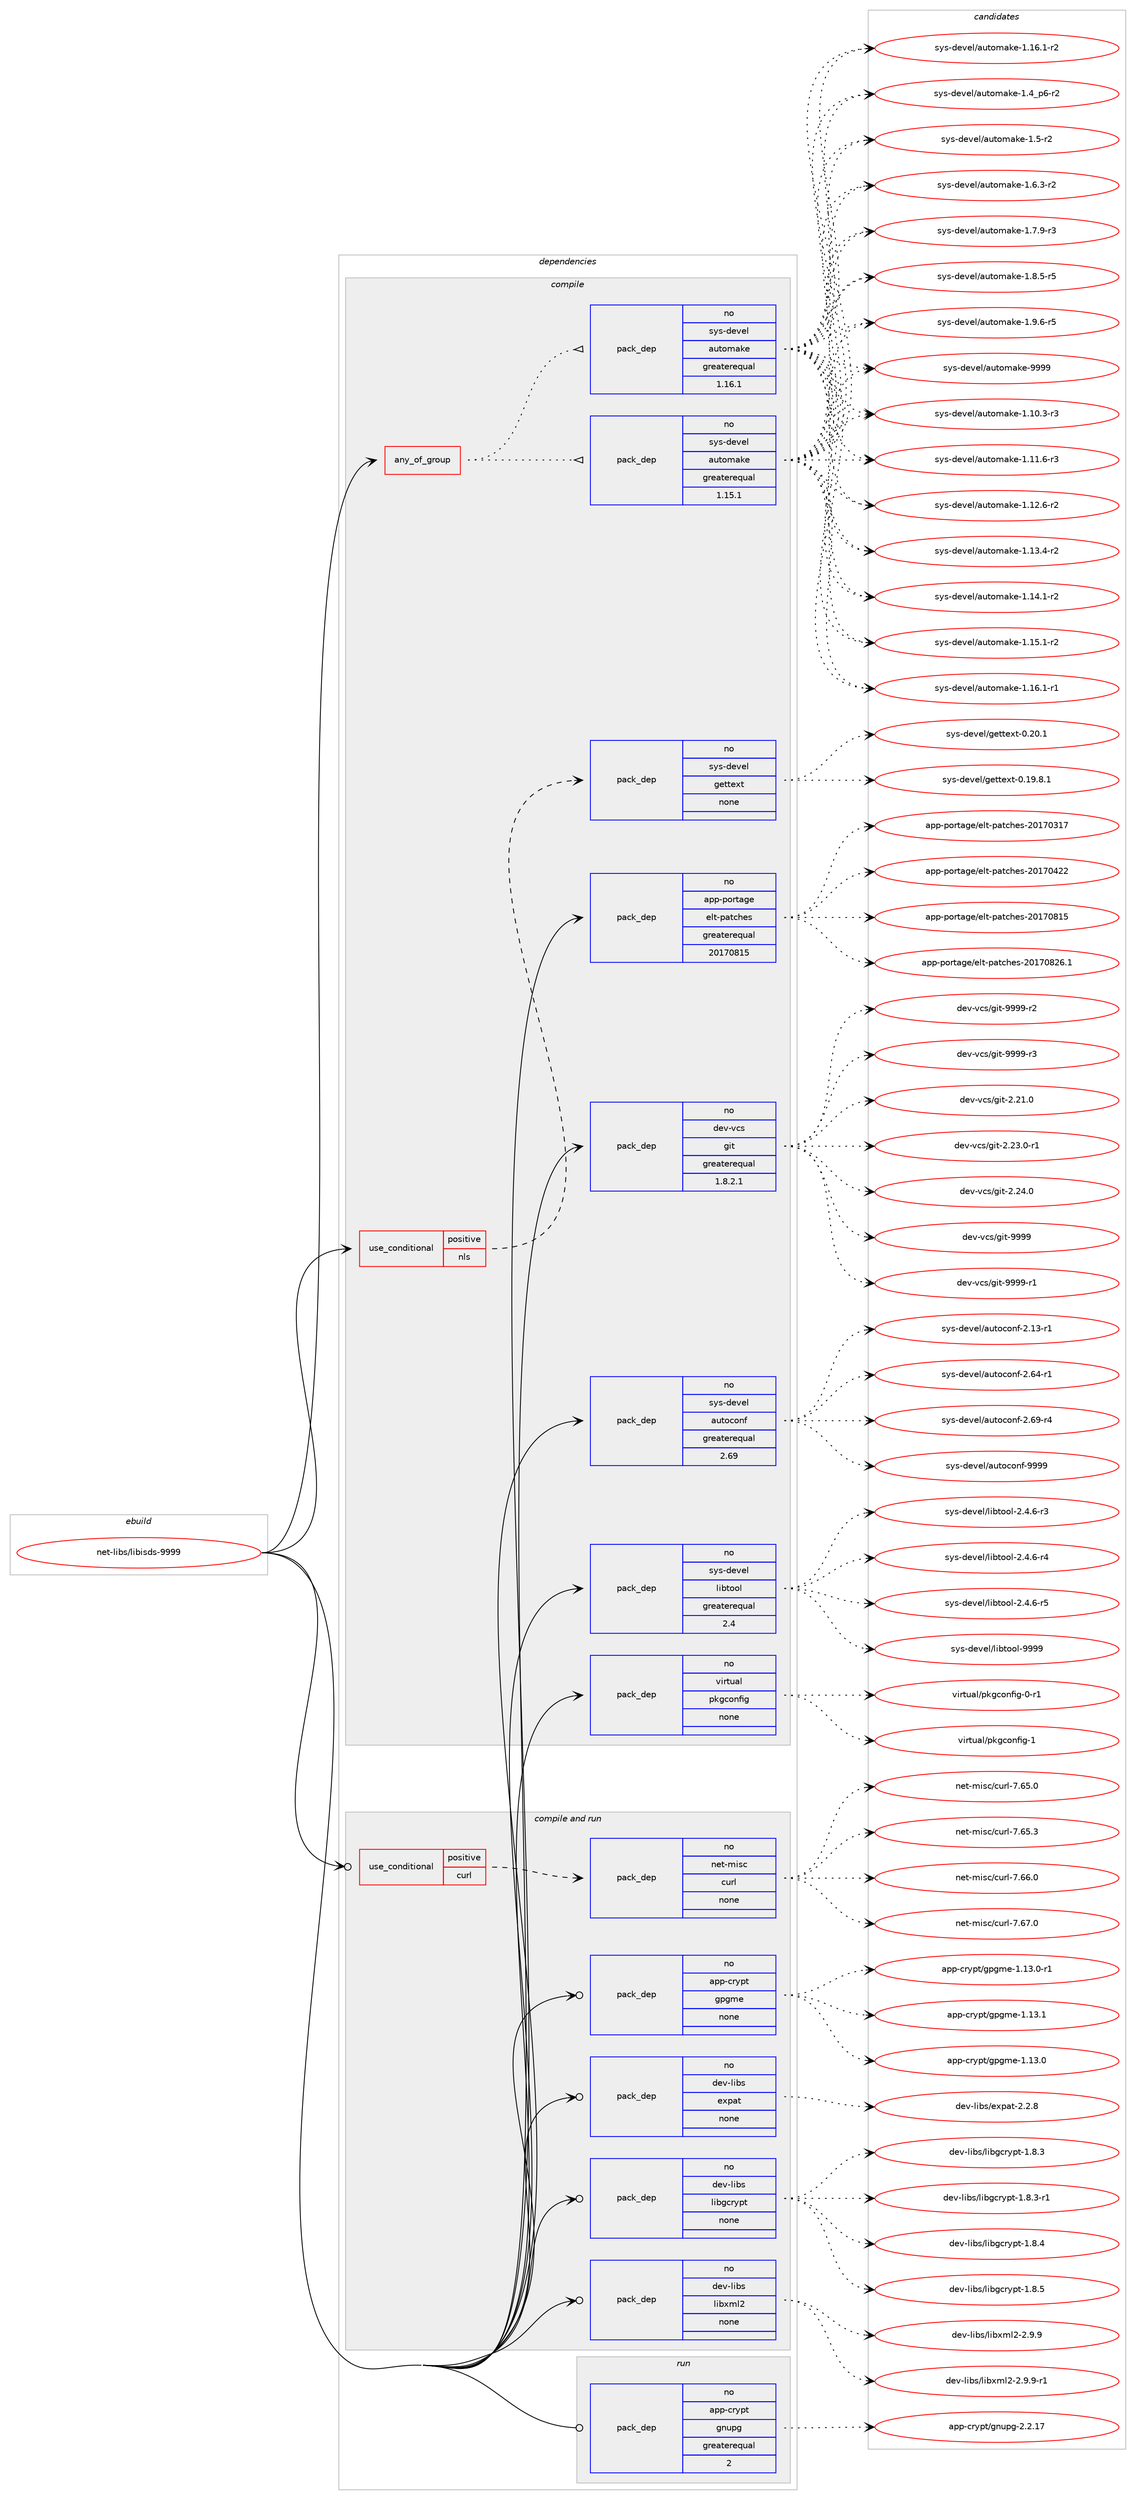 digraph prolog {

# *************
# Graph options
# *************

newrank=true;
concentrate=true;
compound=true;
graph [rankdir=LR,fontname=Helvetica,fontsize=10,ranksep=1.5];#, ranksep=2.5, nodesep=0.2];
edge  [arrowhead=vee];
node  [fontname=Helvetica,fontsize=10];

# **********
# The ebuild
# **********

subgraph cluster_leftcol {
color=gray;
rank=same;
label=<<i>ebuild</i>>;
id [label="net-libs/libisds-9999", color=red, width=4, href="../net-libs/libisds-9999.svg"];
}

# ****************
# The dependencies
# ****************

subgraph cluster_midcol {
color=gray;
label=<<i>dependencies</i>>;
subgraph cluster_compile {
fillcolor="#eeeeee";
style=filled;
label=<<i>compile</i>>;
subgraph any14007 {
dependency826633 [label=<<TABLE BORDER="0" CELLBORDER="1" CELLSPACING="0" CELLPADDING="4"><TR><TD CELLPADDING="10">any_of_group</TD></TR></TABLE>>, shape=none, color=red];subgraph pack610683 {
dependency826634 [label=<<TABLE BORDER="0" CELLBORDER="1" CELLSPACING="0" CELLPADDING="4" WIDTH="220"><TR><TD ROWSPAN="6" CELLPADDING="30">pack_dep</TD></TR><TR><TD WIDTH="110">no</TD></TR><TR><TD>sys-devel</TD></TR><TR><TD>automake</TD></TR><TR><TD>greaterequal</TD></TR><TR><TD>1.16.1</TD></TR></TABLE>>, shape=none, color=blue];
}
dependency826633:e -> dependency826634:w [weight=20,style="dotted",arrowhead="oinv"];
subgraph pack610684 {
dependency826635 [label=<<TABLE BORDER="0" CELLBORDER="1" CELLSPACING="0" CELLPADDING="4" WIDTH="220"><TR><TD ROWSPAN="6" CELLPADDING="30">pack_dep</TD></TR><TR><TD WIDTH="110">no</TD></TR><TR><TD>sys-devel</TD></TR><TR><TD>automake</TD></TR><TR><TD>greaterequal</TD></TR><TR><TD>1.15.1</TD></TR></TABLE>>, shape=none, color=blue];
}
dependency826633:e -> dependency826635:w [weight=20,style="dotted",arrowhead="oinv"];
}
id:e -> dependency826633:w [weight=20,style="solid",arrowhead="vee"];
subgraph cond201486 {
dependency826636 [label=<<TABLE BORDER="0" CELLBORDER="1" CELLSPACING="0" CELLPADDING="4"><TR><TD ROWSPAN="3" CELLPADDING="10">use_conditional</TD></TR><TR><TD>positive</TD></TR><TR><TD>nls</TD></TR></TABLE>>, shape=none, color=red];
subgraph pack610685 {
dependency826637 [label=<<TABLE BORDER="0" CELLBORDER="1" CELLSPACING="0" CELLPADDING="4" WIDTH="220"><TR><TD ROWSPAN="6" CELLPADDING="30">pack_dep</TD></TR><TR><TD WIDTH="110">no</TD></TR><TR><TD>sys-devel</TD></TR><TR><TD>gettext</TD></TR><TR><TD>none</TD></TR><TR><TD></TD></TR></TABLE>>, shape=none, color=blue];
}
dependency826636:e -> dependency826637:w [weight=20,style="dashed",arrowhead="vee"];
}
id:e -> dependency826636:w [weight=20,style="solid",arrowhead="vee"];
subgraph pack610686 {
dependency826638 [label=<<TABLE BORDER="0" CELLBORDER="1" CELLSPACING="0" CELLPADDING="4" WIDTH="220"><TR><TD ROWSPAN="6" CELLPADDING="30">pack_dep</TD></TR><TR><TD WIDTH="110">no</TD></TR><TR><TD>app-portage</TD></TR><TR><TD>elt-patches</TD></TR><TR><TD>greaterequal</TD></TR><TR><TD>20170815</TD></TR></TABLE>>, shape=none, color=blue];
}
id:e -> dependency826638:w [weight=20,style="solid",arrowhead="vee"];
subgraph pack610687 {
dependency826639 [label=<<TABLE BORDER="0" CELLBORDER="1" CELLSPACING="0" CELLPADDING="4" WIDTH="220"><TR><TD ROWSPAN="6" CELLPADDING="30">pack_dep</TD></TR><TR><TD WIDTH="110">no</TD></TR><TR><TD>dev-vcs</TD></TR><TR><TD>git</TD></TR><TR><TD>greaterequal</TD></TR><TR><TD>1.8.2.1</TD></TR></TABLE>>, shape=none, color=blue];
}
id:e -> dependency826639:w [weight=20,style="solid",arrowhead="vee"];
subgraph pack610688 {
dependency826640 [label=<<TABLE BORDER="0" CELLBORDER="1" CELLSPACING="0" CELLPADDING="4" WIDTH="220"><TR><TD ROWSPAN="6" CELLPADDING="30">pack_dep</TD></TR><TR><TD WIDTH="110">no</TD></TR><TR><TD>sys-devel</TD></TR><TR><TD>autoconf</TD></TR><TR><TD>greaterequal</TD></TR><TR><TD>2.69</TD></TR></TABLE>>, shape=none, color=blue];
}
id:e -> dependency826640:w [weight=20,style="solid",arrowhead="vee"];
subgraph pack610689 {
dependency826641 [label=<<TABLE BORDER="0" CELLBORDER="1" CELLSPACING="0" CELLPADDING="4" WIDTH="220"><TR><TD ROWSPAN="6" CELLPADDING="30">pack_dep</TD></TR><TR><TD WIDTH="110">no</TD></TR><TR><TD>sys-devel</TD></TR><TR><TD>libtool</TD></TR><TR><TD>greaterequal</TD></TR><TR><TD>2.4</TD></TR></TABLE>>, shape=none, color=blue];
}
id:e -> dependency826641:w [weight=20,style="solid",arrowhead="vee"];
subgraph pack610690 {
dependency826642 [label=<<TABLE BORDER="0" CELLBORDER="1" CELLSPACING="0" CELLPADDING="4" WIDTH="220"><TR><TD ROWSPAN="6" CELLPADDING="30">pack_dep</TD></TR><TR><TD WIDTH="110">no</TD></TR><TR><TD>virtual</TD></TR><TR><TD>pkgconfig</TD></TR><TR><TD>none</TD></TR><TR><TD></TD></TR></TABLE>>, shape=none, color=blue];
}
id:e -> dependency826642:w [weight=20,style="solid",arrowhead="vee"];
}
subgraph cluster_compileandrun {
fillcolor="#eeeeee";
style=filled;
label=<<i>compile and run</i>>;
subgraph cond201487 {
dependency826643 [label=<<TABLE BORDER="0" CELLBORDER="1" CELLSPACING="0" CELLPADDING="4"><TR><TD ROWSPAN="3" CELLPADDING="10">use_conditional</TD></TR><TR><TD>positive</TD></TR><TR><TD>curl</TD></TR></TABLE>>, shape=none, color=red];
subgraph pack610691 {
dependency826644 [label=<<TABLE BORDER="0" CELLBORDER="1" CELLSPACING="0" CELLPADDING="4" WIDTH="220"><TR><TD ROWSPAN="6" CELLPADDING="30">pack_dep</TD></TR><TR><TD WIDTH="110">no</TD></TR><TR><TD>net-misc</TD></TR><TR><TD>curl</TD></TR><TR><TD>none</TD></TR><TR><TD></TD></TR></TABLE>>, shape=none, color=blue];
}
dependency826643:e -> dependency826644:w [weight=20,style="dashed",arrowhead="vee"];
}
id:e -> dependency826643:w [weight=20,style="solid",arrowhead="odotvee"];
subgraph pack610692 {
dependency826645 [label=<<TABLE BORDER="0" CELLBORDER="1" CELLSPACING="0" CELLPADDING="4" WIDTH="220"><TR><TD ROWSPAN="6" CELLPADDING="30">pack_dep</TD></TR><TR><TD WIDTH="110">no</TD></TR><TR><TD>app-crypt</TD></TR><TR><TD>gpgme</TD></TR><TR><TD>none</TD></TR><TR><TD></TD></TR></TABLE>>, shape=none, color=blue];
}
id:e -> dependency826645:w [weight=20,style="solid",arrowhead="odotvee"];
subgraph pack610693 {
dependency826646 [label=<<TABLE BORDER="0" CELLBORDER="1" CELLSPACING="0" CELLPADDING="4" WIDTH="220"><TR><TD ROWSPAN="6" CELLPADDING="30">pack_dep</TD></TR><TR><TD WIDTH="110">no</TD></TR><TR><TD>dev-libs</TD></TR><TR><TD>expat</TD></TR><TR><TD>none</TD></TR><TR><TD></TD></TR></TABLE>>, shape=none, color=blue];
}
id:e -> dependency826646:w [weight=20,style="solid",arrowhead="odotvee"];
subgraph pack610694 {
dependency826647 [label=<<TABLE BORDER="0" CELLBORDER="1" CELLSPACING="0" CELLPADDING="4" WIDTH="220"><TR><TD ROWSPAN="6" CELLPADDING="30">pack_dep</TD></TR><TR><TD WIDTH="110">no</TD></TR><TR><TD>dev-libs</TD></TR><TR><TD>libgcrypt</TD></TR><TR><TD>none</TD></TR><TR><TD></TD></TR></TABLE>>, shape=none, color=blue];
}
id:e -> dependency826647:w [weight=20,style="solid",arrowhead="odotvee"];
subgraph pack610695 {
dependency826648 [label=<<TABLE BORDER="0" CELLBORDER="1" CELLSPACING="0" CELLPADDING="4" WIDTH="220"><TR><TD ROWSPAN="6" CELLPADDING="30">pack_dep</TD></TR><TR><TD WIDTH="110">no</TD></TR><TR><TD>dev-libs</TD></TR><TR><TD>libxml2</TD></TR><TR><TD>none</TD></TR><TR><TD></TD></TR></TABLE>>, shape=none, color=blue];
}
id:e -> dependency826648:w [weight=20,style="solid",arrowhead="odotvee"];
}
subgraph cluster_run {
fillcolor="#eeeeee";
style=filled;
label=<<i>run</i>>;
subgraph pack610696 {
dependency826649 [label=<<TABLE BORDER="0" CELLBORDER="1" CELLSPACING="0" CELLPADDING="4" WIDTH="220"><TR><TD ROWSPAN="6" CELLPADDING="30">pack_dep</TD></TR><TR><TD WIDTH="110">no</TD></TR><TR><TD>app-crypt</TD></TR><TR><TD>gnupg</TD></TR><TR><TD>greaterequal</TD></TR><TR><TD>2</TD></TR></TABLE>>, shape=none, color=blue];
}
id:e -> dependency826649:w [weight=20,style="solid",arrowhead="odot"];
}
}

# **************
# The candidates
# **************

subgraph cluster_choices {
rank=same;
color=gray;
label=<<i>candidates</i>>;

subgraph choice610683 {
color=black;
nodesep=1;
choice11512111545100101118101108479711711611110997107101454946494846514511451 [label="sys-devel/automake-1.10.3-r3", color=red, width=4,href="../sys-devel/automake-1.10.3-r3.svg"];
choice11512111545100101118101108479711711611110997107101454946494946544511451 [label="sys-devel/automake-1.11.6-r3", color=red, width=4,href="../sys-devel/automake-1.11.6-r3.svg"];
choice11512111545100101118101108479711711611110997107101454946495046544511450 [label="sys-devel/automake-1.12.6-r2", color=red, width=4,href="../sys-devel/automake-1.12.6-r2.svg"];
choice11512111545100101118101108479711711611110997107101454946495146524511450 [label="sys-devel/automake-1.13.4-r2", color=red, width=4,href="../sys-devel/automake-1.13.4-r2.svg"];
choice11512111545100101118101108479711711611110997107101454946495246494511450 [label="sys-devel/automake-1.14.1-r2", color=red, width=4,href="../sys-devel/automake-1.14.1-r2.svg"];
choice11512111545100101118101108479711711611110997107101454946495346494511450 [label="sys-devel/automake-1.15.1-r2", color=red, width=4,href="../sys-devel/automake-1.15.1-r2.svg"];
choice11512111545100101118101108479711711611110997107101454946495446494511449 [label="sys-devel/automake-1.16.1-r1", color=red, width=4,href="../sys-devel/automake-1.16.1-r1.svg"];
choice11512111545100101118101108479711711611110997107101454946495446494511450 [label="sys-devel/automake-1.16.1-r2", color=red, width=4,href="../sys-devel/automake-1.16.1-r2.svg"];
choice115121115451001011181011084797117116111109971071014549465295112544511450 [label="sys-devel/automake-1.4_p6-r2", color=red, width=4,href="../sys-devel/automake-1.4_p6-r2.svg"];
choice11512111545100101118101108479711711611110997107101454946534511450 [label="sys-devel/automake-1.5-r2", color=red, width=4,href="../sys-devel/automake-1.5-r2.svg"];
choice115121115451001011181011084797117116111109971071014549465446514511450 [label="sys-devel/automake-1.6.3-r2", color=red, width=4,href="../sys-devel/automake-1.6.3-r2.svg"];
choice115121115451001011181011084797117116111109971071014549465546574511451 [label="sys-devel/automake-1.7.9-r3", color=red, width=4,href="../sys-devel/automake-1.7.9-r3.svg"];
choice115121115451001011181011084797117116111109971071014549465646534511453 [label="sys-devel/automake-1.8.5-r5", color=red, width=4,href="../sys-devel/automake-1.8.5-r5.svg"];
choice115121115451001011181011084797117116111109971071014549465746544511453 [label="sys-devel/automake-1.9.6-r5", color=red, width=4,href="../sys-devel/automake-1.9.6-r5.svg"];
choice115121115451001011181011084797117116111109971071014557575757 [label="sys-devel/automake-9999", color=red, width=4,href="../sys-devel/automake-9999.svg"];
dependency826634:e -> choice11512111545100101118101108479711711611110997107101454946494846514511451:w [style=dotted,weight="100"];
dependency826634:e -> choice11512111545100101118101108479711711611110997107101454946494946544511451:w [style=dotted,weight="100"];
dependency826634:e -> choice11512111545100101118101108479711711611110997107101454946495046544511450:w [style=dotted,weight="100"];
dependency826634:e -> choice11512111545100101118101108479711711611110997107101454946495146524511450:w [style=dotted,weight="100"];
dependency826634:e -> choice11512111545100101118101108479711711611110997107101454946495246494511450:w [style=dotted,weight="100"];
dependency826634:e -> choice11512111545100101118101108479711711611110997107101454946495346494511450:w [style=dotted,weight="100"];
dependency826634:e -> choice11512111545100101118101108479711711611110997107101454946495446494511449:w [style=dotted,weight="100"];
dependency826634:e -> choice11512111545100101118101108479711711611110997107101454946495446494511450:w [style=dotted,weight="100"];
dependency826634:e -> choice115121115451001011181011084797117116111109971071014549465295112544511450:w [style=dotted,weight="100"];
dependency826634:e -> choice11512111545100101118101108479711711611110997107101454946534511450:w [style=dotted,weight="100"];
dependency826634:e -> choice115121115451001011181011084797117116111109971071014549465446514511450:w [style=dotted,weight="100"];
dependency826634:e -> choice115121115451001011181011084797117116111109971071014549465546574511451:w [style=dotted,weight="100"];
dependency826634:e -> choice115121115451001011181011084797117116111109971071014549465646534511453:w [style=dotted,weight="100"];
dependency826634:e -> choice115121115451001011181011084797117116111109971071014549465746544511453:w [style=dotted,weight="100"];
dependency826634:e -> choice115121115451001011181011084797117116111109971071014557575757:w [style=dotted,weight="100"];
}
subgraph choice610684 {
color=black;
nodesep=1;
choice11512111545100101118101108479711711611110997107101454946494846514511451 [label="sys-devel/automake-1.10.3-r3", color=red, width=4,href="../sys-devel/automake-1.10.3-r3.svg"];
choice11512111545100101118101108479711711611110997107101454946494946544511451 [label="sys-devel/automake-1.11.6-r3", color=red, width=4,href="../sys-devel/automake-1.11.6-r3.svg"];
choice11512111545100101118101108479711711611110997107101454946495046544511450 [label="sys-devel/automake-1.12.6-r2", color=red, width=4,href="../sys-devel/automake-1.12.6-r2.svg"];
choice11512111545100101118101108479711711611110997107101454946495146524511450 [label="sys-devel/automake-1.13.4-r2", color=red, width=4,href="../sys-devel/automake-1.13.4-r2.svg"];
choice11512111545100101118101108479711711611110997107101454946495246494511450 [label="sys-devel/automake-1.14.1-r2", color=red, width=4,href="../sys-devel/automake-1.14.1-r2.svg"];
choice11512111545100101118101108479711711611110997107101454946495346494511450 [label="sys-devel/automake-1.15.1-r2", color=red, width=4,href="../sys-devel/automake-1.15.1-r2.svg"];
choice11512111545100101118101108479711711611110997107101454946495446494511449 [label="sys-devel/automake-1.16.1-r1", color=red, width=4,href="../sys-devel/automake-1.16.1-r1.svg"];
choice11512111545100101118101108479711711611110997107101454946495446494511450 [label="sys-devel/automake-1.16.1-r2", color=red, width=4,href="../sys-devel/automake-1.16.1-r2.svg"];
choice115121115451001011181011084797117116111109971071014549465295112544511450 [label="sys-devel/automake-1.4_p6-r2", color=red, width=4,href="../sys-devel/automake-1.4_p6-r2.svg"];
choice11512111545100101118101108479711711611110997107101454946534511450 [label="sys-devel/automake-1.5-r2", color=red, width=4,href="../sys-devel/automake-1.5-r2.svg"];
choice115121115451001011181011084797117116111109971071014549465446514511450 [label="sys-devel/automake-1.6.3-r2", color=red, width=4,href="../sys-devel/automake-1.6.3-r2.svg"];
choice115121115451001011181011084797117116111109971071014549465546574511451 [label="sys-devel/automake-1.7.9-r3", color=red, width=4,href="../sys-devel/automake-1.7.9-r3.svg"];
choice115121115451001011181011084797117116111109971071014549465646534511453 [label="sys-devel/automake-1.8.5-r5", color=red, width=4,href="../sys-devel/automake-1.8.5-r5.svg"];
choice115121115451001011181011084797117116111109971071014549465746544511453 [label="sys-devel/automake-1.9.6-r5", color=red, width=4,href="../sys-devel/automake-1.9.6-r5.svg"];
choice115121115451001011181011084797117116111109971071014557575757 [label="sys-devel/automake-9999", color=red, width=4,href="../sys-devel/automake-9999.svg"];
dependency826635:e -> choice11512111545100101118101108479711711611110997107101454946494846514511451:w [style=dotted,weight="100"];
dependency826635:e -> choice11512111545100101118101108479711711611110997107101454946494946544511451:w [style=dotted,weight="100"];
dependency826635:e -> choice11512111545100101118101108479711711611110997107101454946495046544511450:w [style=dotted,weight="100"];
dependency826635:e -> choice11512111545100101118101108479711711611110997107101454946495146524511450:w [style=dotted,weight="100"];
dependency826635:e -> choice11512111545100101118101108479711711611110997107101454946495246494511450:w [style=dotted,weight="100"];
dependency826635:e -> choice11512111545100101118101108479711711611110997107101454946495346494511450:w [style=dotted,weight="100"];
dependency826635:e -> choice11512111545100101118101108479711711611110997107101454946495446494511449:w [style=dotted,weight="100"];
dependency826635:e -> choice11512111545100101118101108479711711611110997107101454946495446494511450:w [style=dotted,weight="100"];
dependency826635:e -> choice115121115451001011181011084797117116111109971071014549465295112544511450:w [style=dotted,weight="100"];
dependency826635:e -> choice11512111545100101118101108479711711611110997107101454946534511450:w [style=dotted,weight="100"];
dependency826635:e -> choice115121115451001011181011084797117116111109971071014549465446514511450:w [style=dotted,weight="100"];
dependency826635:e -> choice115121115451001011181011084797117116111109971071014549465546574511451:w [style=dotted,weight="100"];
dependency826635:e -> choice115121115451001011181011084797117116111109971071014549465646534511453:w [style=dotted,weight="100"];
dependency826635:e -> choice115121115451001011181011084797117116111109971071014549465746544511453:w [style=dotted,weight="100"];
dependency826635:e -> choice115121115451001011181011084797117116111109971071014557575757:w [style=dotted,weight="100"];
}
subgraph choice610685 {
color=black;
nodesep=1;
choice1151211154510010111810110847103101116116101120116454846495746564649 [label="sys-devel/gettext-0.19.8.1", color=red, width=4,href="../sys-devel/gettext-0.19.8.1.svg"];
choice115121115451001011181011084710310111611610112011645484650484649 [label="sys-devel/gettext-0.20.1", color=red, width=4,href="../sys-devel/gettext-0.20.1.svg"];
dependency826637:e -> choice1151211154510010111810110847103101116116101120116454846495746564649:w [style=dotted,weight="100"];
dependency826637:e -> choice115121115451001011181011084710310111611610112011645484650484649:w [style=dotted,weight="100"];
}
subgraph choice610686 {
color=black;
nodesep=1;
choice97112112451121111141169710310147101108116451129711699104101115455048495548514955 [label="app-portage/elt-patches-20170317", color=red, width=4,href="../app-portage/elt-patches-20170317.svg"];
choice97112112451121111141169710310147101108116451129711699104101115455048495548525050 [label="app-portage/elt-patches-20170422", color=red, width=4,href="../app-portage/elt-patches-20170422.svg"];
choice97112112451121111141169710310147101108116451129711699104101115455048495548564953 [label="app-portage/elt-patches-20170815", color=red, width=4,href="../app-portage/elt-patches-20170815.svg"];
choice971121124511211111411697103101471011081164511297116991041011154550484955485650544649 [label="app-portage/elt-patches-20170826.1", color=red, width=4,href="../app-portage/elt-patches-20170826.1.svg"];
dependency826638:e -> choice97112112451121111141169710310147101108116451129711699104101115455048495548514955:w [style=dotted,weight="100"];
dependency826638:e -> choice97112112451121111141169710310147101108116451129711699104101115455048495548525050:w [style=dotted,weight="100"];
dependency826638:e -> choice97112112451121111141169710310147101108116451129711699104101115455048495548564953:w [style=dotted,weight="100"];
dependency826638:e -> choice971121124511211111411697103101471011081164511297116991041011154550484955485650544649:w [style=dotted,weight="100"];
}
subgraph choice610687 {
color=black;
nodesep=1;
choice10010111845118991154710310511645504650494648 [label="dev-vcs/git-2.21.0", color=red, width=4,href="../dev-vcs/git-2.21.0.svg"];
choice100101118451189911547103105116455046505146484511449 [label="dev-vcs/git-2.23.0-r1", color=red, width=4,href="../dev-vcs/git-2.23.0-r1.svg"];
choice10010111845118991154710310511645504650524648 [label="dev-vcs/git-2.24.0", color=red, width=4,href="../dev-vcs/git-2.24.0.svg"];
choice1001011184511899115471031051164557575757 [label="dev-vcs/git-9999", color=red, width=4,href="../dev-vcs/git-9999.svg"];
choice10010111845118991154710310511645575757574511449 [label="dev-vcs/git-9999-r1", color=red, width=4,href="../dev-vcs/git-9999-r1.svg"];
choice10010111845118991154710310511645575757574511450 [label="dev-vcs/git-9999-r2", color=red, width=4,href="../dev-vcs/git-9999-r2.svg"];
choice10010111845118991154710310511645575757574511451 [label="dev-vcs/git-9999-r3", color=red, width=4,href="../dev-vcs/git-9999-r3.svg"];
dependency826639:e -> choice10010111845118991154710310511645504650494648:w [style=dotted,weight="100"];
dependency826639:e -> choice100101118451189911547103105116455046505146484511449:w [style=dotted,weight="100"];
dependency826639:e -> choice10010111845118991154710310511645504650524648:w [style=dotted,weight="100"];
dependency826639:e -> choice1001011184511899115471031051164557575757:w [style=dotted,weight="100"];
dependency826639:e -> choice10010111845118991154710310511645575757574511449:w [style=dotted,weight="100"];
dependency826639:e -> choice10010111845118991154710310511645575757574511450:w [style=dotted,weight="100"];
dependency826639:e -> choice10010111845118991154710310511645575757574511451:w [style=dotted,weight="100"];
}
subgraph choice610688 {
color=black;
nodesep=1;
choice1151211154510010111810110847971171161119911111010245504649514511449 [label="sys-devel/autoconf-2.13-r1", color=red, width=4,href="../sys-devel/autoconf-2.13-r1.svg"];
choice1151211154510010111810110847971171161119911111010245504654524511449 [label="sys-devel/autoconf-2.64-r1", color=red, width=4,href="../sys-devel/autoconf-2.64-r1.svg"];
choice1151211154510010111810110847971171161119911111010245504654574511452 [label="sys-devel/autoconf-2.69-r4", color=red, width=4,href="../sys-devel/autoconf-2.69-r4.svg"];
choice115121115451001011181011084797117116111991111101024557575757 [label="sys-devel/autoconf-9999", color=red, width=4,href="../sys-devel/autoconf-9999.svg"];
dependency826640:e -> choice1151211154510010111810110847971171161119911111010245504649514511449:w [style=dotted,weight="100"];
dependency826640:e -> choice1151211154510010111810110847971171161119911111010245504654524511449:w [style=dotted,weight="100"];
dependency826640:e -> choice1151211154510010111810110847971171161119911111010245504654574511452:w [style=dotted,weight="100"];
dependency826640:e -> choice115121115451001011181011084797117116111991111101024557575757:w [style=dotted,weight="100"];
}
subgraph choice610689 {
color=black;
nodesep=1;
choice1151211154510010111810110847108105981161111111084550465246544511451 [label="sys-devel/libtool-2.4.6-r3", color=red, width=4,href="../sys-devel/libtool-2.4.6-r3.svg"];
choice1151211154510010111810110847108105981161111111084550465246544511452 [label="sys-devel/libtool-2.4.6-r4", color=red, width=4,href="../sys-devel/libtool-2.4.6-r4.svg"];
choice1151211154510010111810110847108105981161111111084550465246544511453 [label="sys-devel/libtool-2.4.6-r5", color=red, width=4,href="../sys-devel/libtool-2.4.6-r5.svg"];
choice1151211154510010111810110847108105981161111111084557575757 [label="sys-devel/libtool-9999", color=red, width=4,href="../sys-devel/libtool-9999.svg"];
dependency826641:e -> choice1151211154510010111810110847108105981161111111084550465246544511451:w [style=dotted,weight="100"];
dependency826641:e -> choice1151211154510010111810110847108105981161111111084550465246544511452:w [style=dotted,weight="100"];
dependency826641:e -> choice1151211154510010111810110847108105981161111111084550465246544511453:w [style=dotted,weight="100"];
dependency826641:e -> choice1151211154510010111810110847108105981161111111084557575757:w [style=dotted,weight="100"];
}
subgraph choice610690 {
color=black;
nodesep=1;
choice11810511411611797108471121071039911111010210510345484511449 [label="virtual/pkgconfig-0-r1", color=red, width=4,href="../virtual/pkgconfig-0-r1.svg"];
choice1181051141161179710847112107103991111101021051034549 [label="virtual/pkgconfig-1", color=red, width=4,href="../virtual/pkgconfig-1.svg"];
dependency826642:e -> choice11810511411611797108471121071039911111010210510345484511449:w [style=dotted,weight="100"];
dependency826642:e -> choice1181051141161179710847112107103991111101021051034549:w [style=dotted,weight="100"];
}
subgraph choice610691 {
color=black;
nodesep=1;
choice1101011164510910511599479911711410845554654534648 [label="net-misc/curl-7.65.0", color=red, width=4,href="../net-misc/curl-7.65.0.svg"];
choice1101011164510910511599479911711410845554654534651 [label="net-misc/curl-7.65.3", color=red, width=4,href="../net-misc/curl-7.65.3.svg"];
choice1101011164510910511599479911711410845554654544648 [label="net-misc/curl-7.66.0", color=red, width=4,href="../net-misc/curl-7.66.0.svg"];
choice1101011164510910511599479911711410845554654554648 [label="net-misc/curl-7.67.0", color=red, width=4,href="../net-misc/curl-7.67.0.svg"];
dependency826644:e -> choice1101011164510910511599479911711410845554654534648:w [style=dotted,weight="100"];
dependency826644:e -> choice1101011164510910511599479911711410845554654534651:w [style=dotted,weight="100"];
dependency826644:e -> choice1101011164510910511599479911711410845554654544648:w [style=dotted,weight="100"];
dependency826644:e -> choice1101011164510910511599479911711410845554654554648:w [style=dotted,weight="100"];
}
subgraph choice610692 {
color=black;
nodesep=1;
choice9711211245991141211121164710311210310910145494649514648 [label="app-crypt/gpgme-1.13.0", color=red, width=4,href="../app-crypt/gpgme-1.13.0.svg"];
choice97112112459911412111211647103112103109101454946495146484511449 [label="app-crypt/gpgme-1.13.0-r1", color=red, width=4,href="../app-crypt/gpgme-1.13.0-r1.svg"];
choice9711211245991141211121164710311210310910145494649514649 [label="app-crypt/gpgme-1.13.1", color=red, width=4,href="../app-crypt/gpgme-1.13.1.svg"];
dependency826645:e -> choice9711211245991141211121164710311210310910145494649514648:w [style=dotted,weight="100"];
dependency826645:e -> choice97112112459911412111211647103112103109101454946495146484511449:w [style=dotted,weight="100"];
dependency826645:e -> choice9711211245991141211121164710311210310910145494649514649:w [style=dotted,weight="100"];
}
subgraph choice610693 {
color=black;
nodesep=1;
choice10010111845108105981154710112011297116455046504656 [label="dev-libs/expat-2.2.8", color=red, width=4,href="../dev-libs/expat-2.2.8.svg"];
dependency826646:e -> choice10010111845108105981154710112011297116455046504656:w [style=dotted,weight="100"];
}
subgraph choice610694 {
color=black;
nodesep=1;
choice1001011184510810598115471081059810399114121112116454946564651 [label="dev-libs/libgcrypt-1.8.3", color=red, width=4,href="../dev-libs/libgcrypt-1.8.3.svg"];
choice10010111845108105981154710810598103991141211121164549465646514511449 [label="dev-libs/libgcrypt-1.8.3-r1", color=red, width=4,href="../dev-libs/libgcrypt-1.8.3-r1.svg"];
choice1001011184510810598115471081059810399114121112116454946564652 [label="dev-libs/libgcrypt-1.8.4", color=red, width=4,href="../dev-libs/libgcrypt-1.8.4.svg"];
choice1001011184510810598115471081059810399114121112116454946564653 [label="dev-libs/libgcrypt-1.8.5", color=red, width=4,href="../dev-libs/libgcrypt-1.8.5.svg"];
dependency826647:e -> choice1001011184510810598115471081059810399114121112116454946564651:w [style=dotted,weight="100"];
dependency826647:e -> choice10010111845108105981154710810598103991141211121164549465646514511449:w [style=dotted,weight="100"];
dependency826647:e -> choice1001011184510810598115471081059810399114121112116454946564652:w [style=dotted,weight="100"];
dependency826647:e -> choice1001011184510810598115471081059810399114121112116454946564653:w [style=dotted,weight="100"];
}
subgraph choice610695 {
color=black;
nodesep=1;
choice1001011184510810598115471081059812010910850455046574657 [label="dev-libs/libxml2-2.9.9", color=red, width=4,href="../dev-libs/libxml2-2.9.9.svg"];
choice10010111845108105981154710810598120109108504550465746574511449 [label="dev-libs/libxml2-2.9.9-r1", color=red, width=4,href="../dev-libs/libxml2-2.9.9-r1.svg"];
dependency826648:e -> choice1001011184510810598115471081059812010910850455046574657:w [style=dotted,weight="100"];
dependency826648:e -> choice10010111845108105981154710810598120109108504550465746574511449:w [style=dotted,weight="100"];
}
subgraph choice610696 {
color=black;
nodesep=1;
choice9711211245991141211121164710311011711210345504650464955 [label="app-crypt/gnupg-2.2.17", color=red, width=4,href="../app-crypt/gnupg-2.2.17.svg"];
dependency826649:e -> choice9711211245991141211121164710311011711210345504650464955:w [style=dotted,weight="100"];
}
}

}
